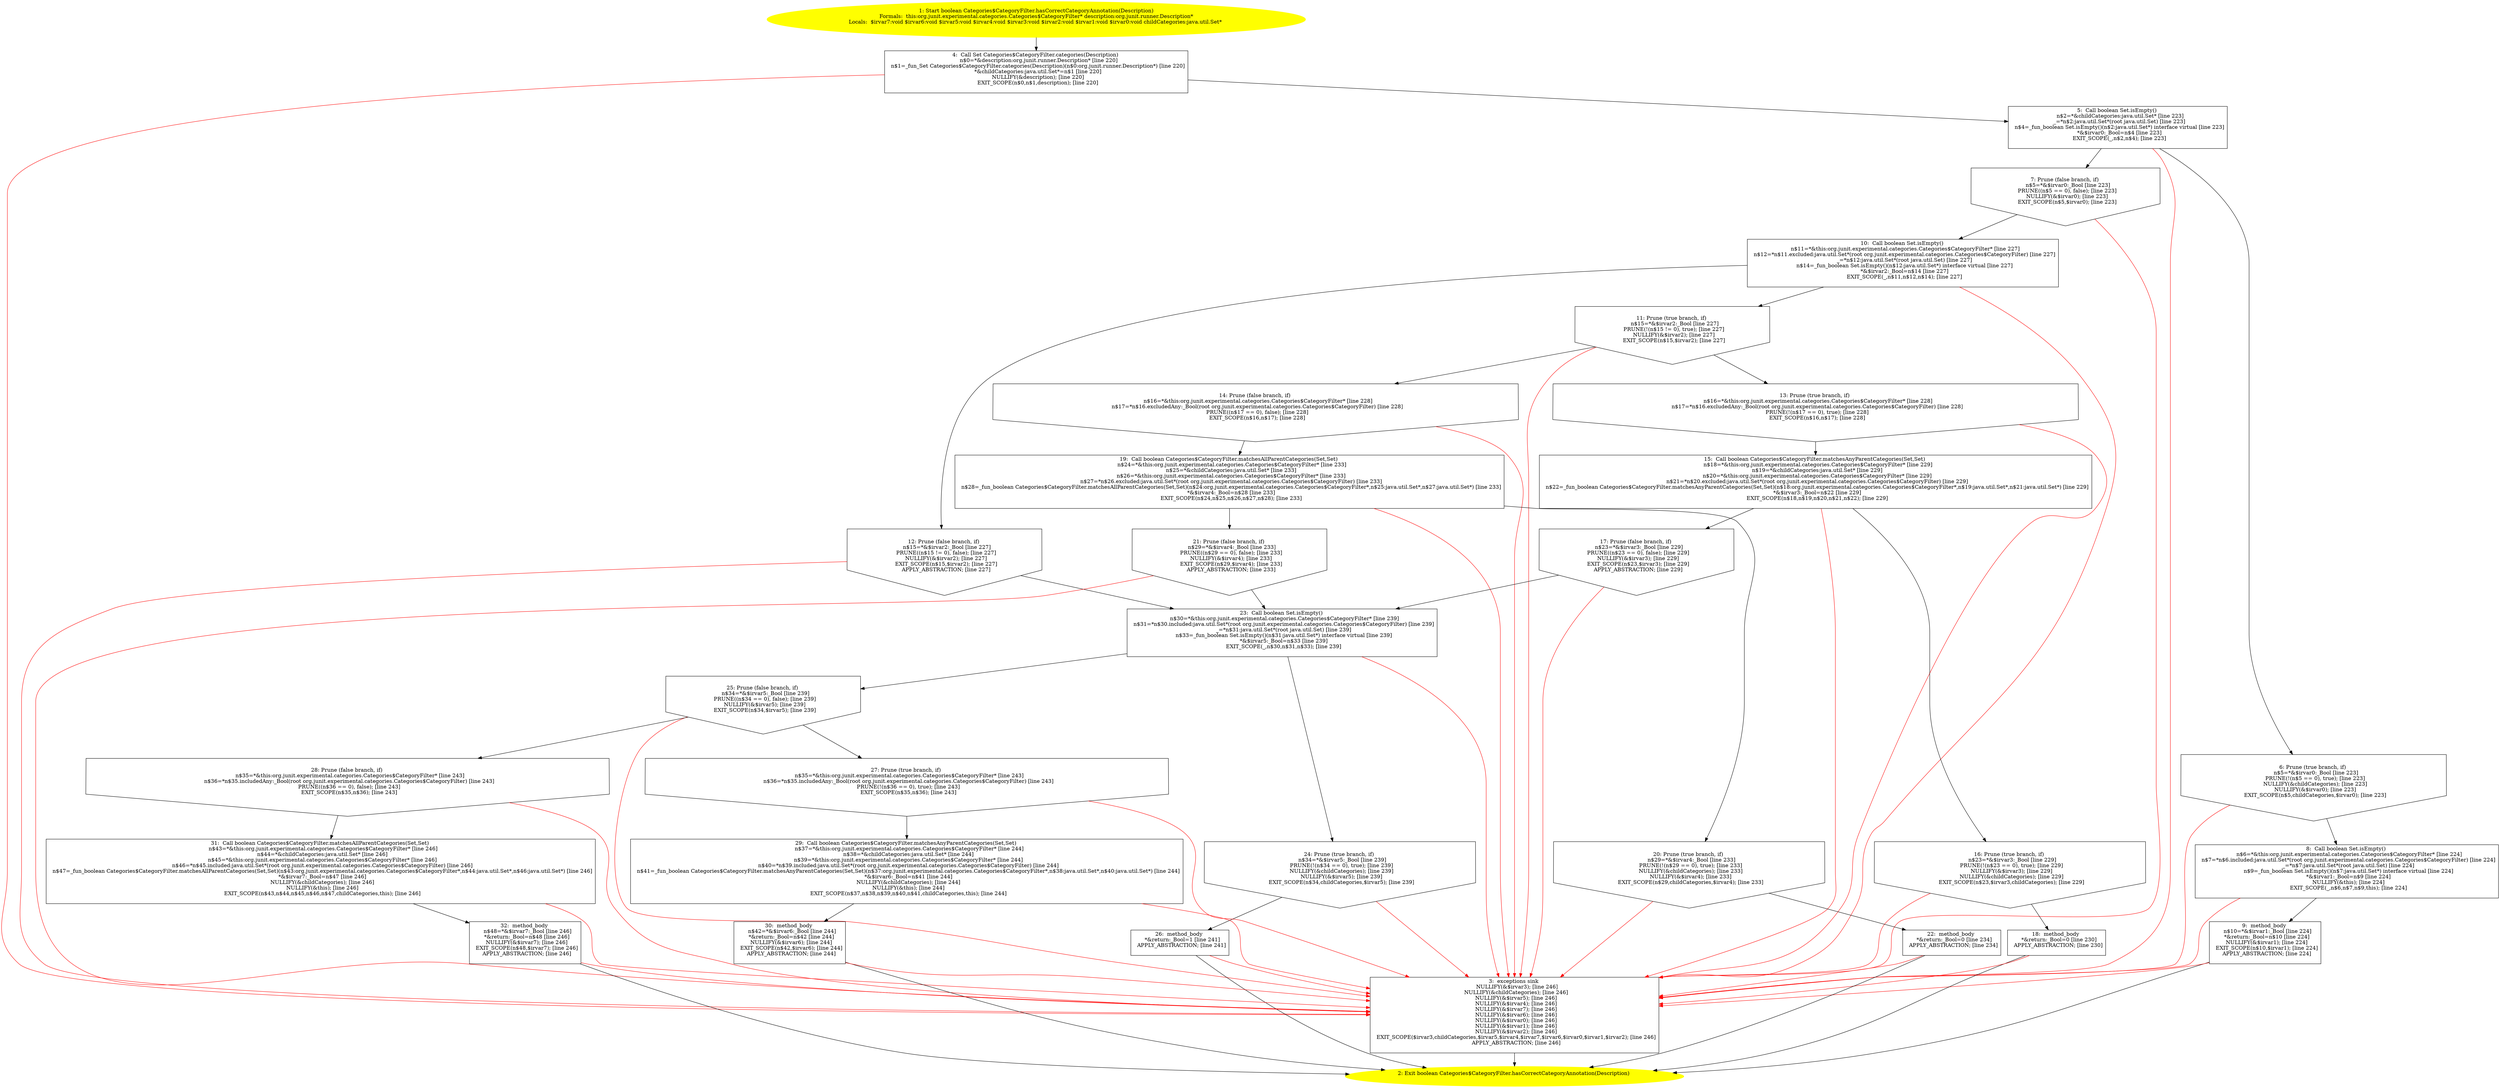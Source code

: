 /* @generated */
digraph cfg {
"org.junit.experimental.categories.Categories$CategoryFilter.hasCorrectCategoryAnnotation(org.junit.r.a3aa6013660fb75af1c0e346d9a8d7de_1" [label="1: Start boolean Categories$CategoryFilter.hasCorrectCategoryAnnotation(Description)\nFormals:  this:org.junit.experimental.categories.Categories$CategoryFilter* description:org.junit.runner.Description*\nLocals:  $irvar7:void $irvar6:void $irvar5:void $irvar4:void $irvar3:void $irvar2:void $irvar1:void $irvar0:void childCategories:java.util.Set* \n  " color=yellow style=filled]
	

	 "org.junit.experimental.categories.Categories$CategoryFilter.hasCorrectCategoryAnnotation(org.junit.r.a3aa6013660fb75af1c0e346d9a8d7de_1" -> "org.junit.experimental.categories.Categories$CategoryFilter.hasCorrectCategoryAnnotation(org.junit.r.a3aa6013660fb75af1c0e346d9a8d7de_4" ;
"org.junit.experimental.categories.Categories$CategoryFilter.hasCorrectCategoryAnnotation(org.junit.r.a3aa6013660fb75af1c0e346d9a8d7de_2" [label="2: Exit boolean Categories$CategoryFilter.hasCorrectCategoryAnnotation(Description) \n  " color=yellow style=filled]
	

"org.junit.experimental.categories.Categories$CategoryFilter.hasCorrectCategoryAnnotation(org.junit.r.a3aa6013660fb75af1c0e346d9a8d7de_3" [label="3:  exceptions sink \n   NULLIFY(&$irvar3); [line 246]\n  NULLIFY(&childCategories); [line 246]\n  NULLIFY(&$irvar5); [line 246]\n  NULLIFY(&$irvar4); [line 246]\n  NULLIFY(&$irvar7); [line 246]\n  NULLIFY(&$irvar6); [line 246]\n  NULLIFY(&$irvar0); [line 246]\n  NULLIFY(&$irvar1); [line 246]\n  NULLIFY(&$irvar2); [line 246]\n  EXIT_SCOPE($irvar3,childCategories,$irvar5,$irvar4,$irvar7,$irvar6,$irvar0,$irvar1,$irvar2); [line 246]\n  APPLY_ABSTRACTION; [line 246]\n " shape="box"]
	

	 "org.junit.experimental.categories.Categories$CategoryFilter.hasCorrectCategoryAnnotation(org.junit.r.a3aa6013660fb75af1c0e346d9a8d7de_3" -> "org.junit.experimental.categories.Categories$CategoryFilter.hasCorrectCategoryAnnotation(org.junit.r.a3aa6013660fb75af1c0e346d9a8d7de_2" ;
"org.junit.experimental.categories.Categories$CategoryFilter.hasCorrectCategoryAnnotation(org.junit.r.a3aa6013660fb75af1c0e346d9a8d7de_4" [label="4:  Call Set Categories$CategoryFilter.categories(Description) \n   n$0=*&description:org.junit.runner.Description* [line 220]\n  n$1=_fun_Set Categories$CategoryFilter.categories(Description)(n$0:org.junit.runner.Description*) [line 220]\n  *&childCategories:java.util.Set*=n$1 [line 220]\n  NULLIFY(&description); [line 220]\n  EXIT_SCOPE(n$0,n$1,description); [line 220]\n " shape="box"]
	

	 "org.junit.experimental.categories.Categories$CategoryFilter.hasCorrectCategoryAnnotation(org.junit.r.a3aa6013660fb75af1c0e346d9a8d7de_4" -> "org.junit.experimental.categories.Categories$CategoryFilter.hasCorrectCategoryAnnotation(org.junit.r.a3aa6013660fb75af1c0e346d9a8d7de_5" ;
	 "org.junit.experimental.categories.Categories$CategoryFilter.hasCorrectCategoryAnnotation(org.junit.r.a3aa6013660fb75af1c0e346d9a8d7de_4" -> "org.junit.experimental.categories.Categories$CategoryFilter.hasCorrectCategoryAnnotation(org.junit.r.a3aa6013660fb75af1c0e346d9a8d7de_3" [color="red" ];
"org.junit.experimental.categories.Categories$CategoryFilter.hasCorrectCategoryAnnotation(org.junit.r.a3aa6013660fb75af1c0e346d9a8d7de_5" [label="5:  Call boolean Set.isEmpty() \n   n$2=*&childCategories:java.util.Set* [line 223]\n  _=*n$2:java.util.Set*(root java.util.Set) [line 223]\n  n$4=_fun_boolean Set.isEmpty()(n$2:java.util.Set*) interface virtual [line 223]\n  *&$irvar0:_Bool=n$4 [line 223]\n  EXIT_SCOPE(_,n$2,n$4); [line 223]\n " shape="box"]
	

	 "org.junit.experimental.categories.Categories$CategoryFilter.hasCorrectCategoryAnnotation(org.junit.r.a3aa6013660fb75af1c0e346d9a8d7de_5" -> "org.junit.experimental.categories.Categories$CategoryFilter.hasCorrectCategoryAnnotation(org.junit.r.a3aa6013660fb75af1c0e346d9a8d7de_6" ;
	 "org.junit.experimental.categories.Categories$CategoryFilter.hasCorrectCategoryAnnotation(org.junit.r.a3aa6013660fb75af1c0e346d9a8d7de_5" -> "org.junit.experimental.categories.Categories$CategoryFilter.hasCorrectCategoryAnnotation(org.junit.r.a3aa6013660fb75af1c0e346d9a8d7de_7" ;
	 "org.junit.experimental.categories.Categories$CategoryFilter.hasCorrectCategoryAnnotation(org.junit.r.a3aa6013660fb75af1c0e346d9a8d7de_5" -> "org.junit.experimental.categories.Categories$CategoryFilter.hasCorrectCategoryAnnotation(org.junit.r.a3aa6013660fb75af1c0e346d9a8d7de_3" [color="red" ];
"org.junit.experimental.categories.Categories$CategoryFilter.hasCorrectCategoryAnnotation(org.junit.r.a3aa6013660fb75af1c0e346d9a8d7de_6" [label="6: Prune (true branch, if) \n   n$5=*&$irvar0:_Bool [line 223]\n  PRUNE(!(n$5 == 0), true); [line 223]\n  NULLIFY(&childCategories); [line 223]\n  NULLIFY(&$irvar0); [line 223]\n  EXIT_SCOPE(n$5,childCategories,$irvar0); [line 223]\n " shape="invhouse"]
	

	 "org.junit.experimental.categories.Categories$CategoryFilter.hasCorrectCategoryAnnotation(org.junit.r.a3aa6013660fb75af1c0e346d9a8d7de_6" -> "org.junit.experimental.categories.Categories$CategoryFilter.hasCorrectCategoryAnnotation(org.junit.r.a3aa6013660fb75af1c0e346d9a8d7de_8" ;
	 "org.junit.experimental.categories.Categories$CategoryFilter.hasCorrectCategoryAnnotation(org.junit.r.a3aa6013660fb75af1c0e346d9a8d7de_6" -> "org.junit.experimental.categories.Categories$CategoryFilter.hasCorrectCategoryAnnotation(org.junit.r.a3aa6013660fb75af1c0e346d9a8d7de_3" [color="red" ];
"org.junit.experimental.categories.Categories$CategoryFilter.hasCorrectCategoryAnnotation(org.junit.r.a3aa6013660fb75af1c0e346d9a8d7de_7" [label="7: Prune (false branch, if) \n   n$5=*&$irvar0:_Bool [line 223]\n  PRUNE((n$5 == 0), false); [line 223]\n  NULLIFY(&$irvar0); [line 223]\n  EXIT_SCOPE(n$5,$irvar0); [line 223]\n " shape="invhouse"]
	

	 "org.junit.experimental.categories.Categories$CategoryFilter.hasCorrectCategoryAnnotation(org.junit.r.a3aa6013660fb75af1c0e346d9a8d7de_7" -> "org.junit.experimental.categories.Categories$CategoryFilter.hasCorrectCategoryAnnotation(org.junit.r.a3aa6013660fb75af1c0e346d9a8d7de_10" ;
	 "org.junit.experimental.categories.Categories$CategoryFilter.hasCorrectCategoryAnnotation(org.junit.r.a3aa6013660fb75af1c0e346d9a8d7de_7" -> "org.junit.experimental.categories.Categories$CategoryFilter.hasCorrectCategoryAnnotation(org.junit.r.a3aa6013660fb75af1c0e346d9a8d7de_3" [color="red" ];
"org.junit.experimental.categories.Categories$CategoryFilter.hasCorrectCategoryAnnotation(org.junit.r.a3aa6013660fb75af1c0e346d9a8d7de_8" [label="8:  Call boolean Set.isEmpty() \n   n$6=*&this:org.junit.experimental.categories.Categories$CategoryFilter* [line 224]\n  n$7=*n$6.included:java.util.Set*(root org.junit.experimental.categories.Categories$CategoryFilter) [line 224]\n  _=*n$7:java.util.Set*(root java.util.Set) [line 224]\n  n$9=_fun_boolean Set.isEmpty()(n$7:java.util.Set*) interface virtual [line 224]\n  *&$irvar1:_Bool=n$9 [line 224]\n  NULLIFY(&this); [line 224]\n  EXIT_SCOPE(_,n$6,n$7,n$9,this); [line 224]\n " shape="box"]
	

	 "org.junit.experimental.categories.Categories$CategoryFilter.hasCorrectCategoryAnnotation(org.junit.r.a3aa6013660fb75af1c0e346d9a8d7de_8" -> "org.junit.experimental.categories.Categories$CategoryFilter.hasCorrectCategoryAnnotation(org.junit.r.a3aa6013660fb75af1c0e346d9a8d7de_9" ;
	 "org.junit.experimental.categories.Categories$CategoryFilter.hasCorrectCategoryAnnotation(org.junit.r.a3aa6013660fb75af1c0e346d9a8d7de_8" -> "org.junit.experimental.categories.Categories$CategoryFilter.hasCorrectCategoryAnnotation(org.junit.r.a3aa6013660fb75af1c0e346d9a8d7de_3" [color="red" ];
"org.junit.experimental.categories.Categories$CategoryFilter.hasCorrectCategoryAnnotation(org.junit.r.a3aa6013660fb75af1c0e346d9a8d7de_9" [label="9:  method_body \n   n$10=*&$irvar1:_Bool [line 224]\n  *&return:_Bool=n$10 [line 224]\n  NULLIFY(&$irvar1); [line 224]\n  EXIT_SCOPE(n$10,$irvar1); [line 224]\n  APPLY_ABSTRACTION; [line 224]\n " shape="box"]
	

	 "org.junit.experimental.categories.Categories$CategoryFilter.hasCorrectCategoryAnnotation(org.junit.r.a3aa6013660fb75af1c0e346d9a8d7de_9" -> "org.junit.experimental.categories.Categories$CategoryFilter.hasCorrectCategoryAnnotation(org.junit.r.a3aa6013660fb75af1c0e346d9a8d7de_2" ;
	 "org.junit.experimental.categories.Categories$CategoryFilter.hasCorrectCategoryAnnotation(org.junit.r.a3aa6013660fb75af1c0e346d9a8d7de_9" -> "org.junit.experimental.categories.Categories$CategoryFilter.hasCorrectCategoryAnnotation(org.junit.r.a3aa6013660fb75af1c0e346d9a8d7de_3" [color="red" ];
"org.junit.experimental.categories.Categories$CategoryFilter.hasCorrectCategoryAnnotation(org.junit.r.a3aa6013660fb75af1c0e346d9a8d7de_10" [label="10:  Call boolean Set.isEmpty() \n   n$11=*&this:org.junit.experimental.categories.Categories$CategoryFilter* [line 227]\n  n$12=*n$11.excluded:java.util.Set*(root org.junit.experimental.categories.Categories$CategoryFilter) [line 227]\n  _=*n$12:java.util.Set*(root java.util.Set) [line 227]\n  n$14=_fun_boolean Set.isEmpty()(n$12:java.util.Set*) interface virtual [line 227]\n  *&$irvar2:_Bool=n$14 [line 227]\n  EXIT_SCOPE(_,n$11,n$12,n$14); [line 227]\n " shape="box"]
	

	 "org.junit.experimental.categories.Categories$CategoryFilter.hasCorrectCategoryAnnotation(org.junit.r.a3aa6013660fb75af1c0e346d9a8d7de_10" -> "org.junit.experimental.categories.Categories$CategoryFilter.hasCorrectCategoryAnnotation(org.junit.r.a3aa6013660fb75af1c0e346d9a8d7de_11" ;
	 "org.junit.experimental.categories.Categories$CategoryFilter.hasCorrectCategoryAnnotation(org.junit.r.a3aa6013660fb75af1c0e346d9a8d7de_10" -> "org.junit.experimental.categories.Categories$CategoryFilter.hasCorrectCategoryAnnotation(org.junit.r.a3aa6013660fb75af1c0e346d9a8d7de_12" ;
	 "org.junit.experimental.categories.Categories$CategoryFilter.hasCorrectCategoryAnnotation(org.junit.r.a3aa6013660fb75af1c0e346d9a8d7de_10" -> "org.junit.experimental.categories.Categories$CategoryFilter.hasCorrectCategoryAnnotation(org.junit.r.a3aa6013660fb75af1c0e346d9a8d7de_3" [color="red" ];
"org.junit.experimental.categories.Categories$CategoryFilter.hasCorrectCategoryAnnotation(org.junit.r.a3aa6013660fb75af1c0e346d9a8d7de_11" [label="11: Prune (true branch, if) \n   n$15=*&$irvar2:_Bool [line 227]\n  PRUNE(!(n$15 != 0), true); [line 227]\n  NULLIFY(&$irvar2); [line 227]\n  EXIT_SCOPE(n$15,$irvar2); [line 227]\n " shape="invhouse"]
	

	 "org.junit.experimental.categories.Categories$CategoryFilter.hasCorrectCategoryAnnotation(org.junit.r.a3aa6013660fb75af1c0e346d9a8d7de_11" -> "org.junit.experimental.categories.Categories$CategoryFilter.hasCorrectCategoryAnnotation(org.junit.r.a3aa6013660fb75af1c0e346d9a8d7de_13" ;
	 "org.junit.experimental.categories.Categories$CategoryFilter.hasCorrectCategoryAnnotation(org.junit.r.a3aa6013660fb75af1c0e346d9a8d7de_11" -> "org.junit.experimental.categories.Categories$CategoryFilter.hasCorrectCategoryAnnotation(org.junit.r.a3aa6013660fb75af1c0e346d9a8d7de_14" ;
	 "org.junit.experimental.categories.Categories$CategoryFilter.hasCorrectCategoryAnnotation(org.junit.r.a3aa6013660fb75af1c0e346d9a8d7de_11" -> "org.junit.experimental.categories.Categories$CategoryFilter.hasCorrectCategoryAnnotation(org.junit.r.a3aa6013660fb75af1c0e346d9a8d7de_3" [color="red" ];
"org.junit.experimental.categories.Categories$CategoryFilter.hasCorrectCategoryAnnotation(org.junit.r.a3aa6013660fb75af1c0e346d9a8d7de_12" [label="12: Prune (false branch, if) \n   n$15=*&$irvar2:_Bool [line 227]\n  PRUNE((n$15 != 0), false); [line 227]\n  NULLIFY(&$irvar2); [line 227]\n  EXIT_SCOPE(n$15,$irvar2); [line 227]\n  APPLY_ABSTRACTION; [line 227]\n " shape="invhouse"]
	

	 "org.junit.experimental.categories.Categories$CategoryFilter.hasCorrectCategoryAnnotation(org.junit.r.a3aa6013660fb75af1c0e346d9a8d7de_12" -> "org.junit.experimental.categories.Categories$CategoryFilter.hasCorrectCategoryAnnotation(org.junit.r.a3aa6013660fb75af1c0e346d9a8d7de_23" ;
	 "org.junit.experimental.categories.Categories$CategoryFilter.hasCorrectCategoryAnnotation(org.junit.r.a3aa6013660fb75af1c0e346d9a8d7de_12" -> "org.junit.experimental.categories.Categories$CategoryFilter.hasCorrectCategoryAnnotation(org.junit.r.a3aa6013660fb75af1c0e346d9a8d7de_3" [color="red" ];
"org.junit.experimental.categories.Categories$CategoryFilter.hasCorrectCategoryAnnotation(org.junit.r.a3aa6013660fb75af1c0e346d9a8d7de_13" [label="13: Prune (true branch, if) \n   n$16=*&this:org.junit.experimental.categories.Categories$CategoryFilter* [line 228]\n  n$17=*n$16.excludedAny:_Bool(root org.junit.experimental.categories.Categories$CategoryFilter) [line 228]\n  PRUNE(!(n$17 == 0), true); [line 228]\n  EXIT_SCOPE(n$16,n$17); [line 228]\n " shape="invhouse"]
	

	 "org.junit.experimental.categories.Categories$CategoryFilter.hasCorrectCategoryAnnotation(org.junit.r.a3aa6013660fb75af1c0e346d9a8d7de_13" -> "org.junit.experimental.categories.Categories$CategoryFilter.hasCorrectCategoryAnnotation(org.junit.r.a3aa6013660fb75af1c0e346d9a8d7de_15" ;
	 "org.junit.experimental.categories.Categories$CategoryFilter.hasCorrectCategoryAnnotation(org.junit.r.a3aa6013660fb75af1c0e346d9a8d7de_13" -> "org.junit.experimental.categories.Categories$CategoryFilter.hasCorrectCategoryAnnotation(org.junit.r.a3aa6013660fb75af1c0e346d9a8d7de_3" [color="red" ];
"org.junit.experimental.categories.Categories$CategoryFilter.hasCorrectCategoryAnnotation(org.junit.r.a3aa6013660fb75af1c0e346d9a8d7de_14" [label="14: Prune (false branch, if) \n   n$16=*&this:org.junit.experimental.categories.Categories$CategoryFilter* [line 228]\n  n$17=*n$16.excludedAny:_Bool(root org.junit.experimental.categories.Categories$CategoryFilter) [line 228]\n  PRUNE((n$17 == 0), false); [line 228]\n  EXIT_SCOPE(n$16,n$17); [line 228]\n " shape="invhouse"]
	

	 "org.junit.experimental.categories.Categories$CategoryFilter.hasCorrectCategoryAnnotation(org.junit.r.a3aa6013660fb75af1c0e346d9a8d7de_14" -> "org.junit.experimental.categories.Categories$CategoryFilter.hasCorrectCategoryAnnotation(org.junit.r.a3aa6013660fb75af1c0e346d9a8d7de_19" ;
	 "org.junit.experimental.categories.Categories$CategoryFilter.hasCorrectCategoryAnnotation(org.junit.r.a3aa6013660fb75af1c0e346d9a8d7de_14" -> "org.junit.experimental.categories.Categories$CategoryFilter.hasCorrectCategoryAnnotation(org.junit.r.a3aa6013660fb75af1c0e346d9a8d7de_3" [color="red" ];
"org.junit.experimental.categories.Categories$CategoryFilter.hasCorrectCategoryAnnotation(org.junit.r.a3aa6013660fb75af1c0e346d9a8d7de_15" [label="15:  Call boolean Categories$CategoryFilter.matchesAnyParentCategories(Set,Set) \n   n$18=*&this:org.junit.experimental.categories.Categories$CategoryFilter* [line 229]\n  n$19=*&childCategories:java.util.Set* [line 229]\n  n$20=*&this:org.junit.experimental.categories.Categories$CategoryFilter* [line 229]\n  n$21=*n$20.excluded:java.util.Set*(root org.junit.experimental.categories.Categories$CategoryFilter) [line 229]\n  n$22=_fun_boolean Categories$CategoryFilter.matchesAnyParentCategories(Set,Set)(n$18:org.junit.experimental.categories.Categories$CategoryFilter*,n$19:java.util.Set*,n$21:java.util.Set*) [line 229]\n  *&$irvar3:_Bool=n$22 [line 229]\n  EXIT_SCOPE(n$18,n$19,n$20,n$21,n$22); [line 229]\n " shape="box"]
	

	 "org.junit.experimental.categories.Categories$CategoryFilter.hasCorrectCategoryAnnotation(org.junit.r.a3aa6013660fb75af1c0e346d9a8d7de_15" -> "org.junit.experimental.categories.Categories$CategoryFilter.hasCorrectCategoryAnnotation(org.junit.r.a3aa6013660fb75af1c0e346d9a8d7de_16" ;
	 "org.junit.experimental.categories.Categories$CategoryFilter.hasCorrectCategoryAnnotation(org.junit.r.a3aa6013660fb75af1c0e346d9a8d7de_15" -> "org.junit.experimental.categories.Categories$CategoryFilter.hasCorrectCategoryAnnotation(org.junit.r.a3aa6013660fb75af1c0e346d9a8d7de_17" ;
	 "org.junit.experimental.categories.Categories$CategoryFilter.hasCorrectCategoryAnnotation(org.junit.r.a3aa6013660fb75af1c0e346d9a8d7de_15" -> "org.junit.experimental.categories.Categories$CategoryFilter.hasCorrectCategoryAnnotation(org.junit.r.a3aa6013660fb75af1c0e346d9a8d7de_3" [color="red" ];
"org.junit.experimental.categories.Categories$CategoryFilter.hasCorrectCategoryAnnotation(org.junit.r.a3aa6013660fb75af1c0e346d9a8d7de_16" [label="16: Prune (true branch, if) \n   n$23=*&$irvar3:_Bool [line 229]\n  PRUNE(!(n$23 == 0), true); [line 229]\n  NULLIFY(&$irvar3); [line 229]\n  NULLIFY(&childCategories); [line 229]\n  EXIT_SCOPE(n$23,$irvar3,childCategories); [line 229]\n " shape="invhouse"]
	

	 "org.junit.experimental.categories.Categories$CategoryFilter.hasCorrectCategoryAnnotation(org.junit.r.a3aa6013660fb75af1c0e346d9a8d7de_16" -> "org.junit.experimental.categories.Categories$CategoryFilter.hasCorrectCategoryAnnotation(org.junit.r.a3aa6013660fb75af1c0e346d9a8d7de_18" ;
	 "org.junit.experimental.categories.Categories$CategoryFilter.hasCorrectCategoryAnnotation(org.junit.r.a3aa6013660fb75af1c0e346d9a8d7de_16" -> "org.junit.experimental.categories.Categories$CategoryFilter.hasCorrectCategoryAnnotation(org.junit.r.a3aa6013660fb75af1c0e346d9a8d7de_3" [color="red" ];
"org.junit.experimental.categories.Categories$CategoryFilter.hasCorrectCategoryAnnotation(org.junit.r.a3aa6013660fb75af1c0e346d9a8d7de_17" [label="17: Prune (false branch, if) \n   n$23=*&$irvar3:_Bool [line 229]\n  PRUNE((n$23 == 0), false); [line 229]\n  NULLIFY(&$irvar3); [line 229]\n  EXIT_SCOPE(n$23,$irvar3); [line 229]\n  APPLY_ABSTRACTION; [line 229]\n " shape="invhouse"]
	

	 "org.junit.experimental.categories.Categories$CategoryFilter.hasCorrectCategoryAnnotation(org.junit.r.a3aa6013660fb75af1c0e346d9a8d7de_17" -> "org.junit.experimental.categories.Categories$CategoryFilter.hasCorrectCategoryAnnotation(org.junit.r.a3aa6013660fb75af1c0e346d9a8d7de_23" ;
	 "org.junit.experimental.categories.Categories$CategoryFilter.hasCorrectCategoryAnnotation(org.junit.r.a3aa6013660fb75af1c0e346d9a8d7de_17" -> "org.junit.experimental.categories.Categories$CategoryFilter.hasCorrectCategoryAnnotation(org.junit.r.a3aa6013660fb75af1c0e346d9a8d7de_3" [color="red" ];
"org.junit.experimental.categories.Categories$CategoryFilter.hasCorrectCategoryAnnotation(org.junit.r.a3aa6013660fb75af1c0e346d9a8d7de_18" [label="18:  method_body \n   *&return:_Bool=0 [line 230]\n  APPLY_ABSTRACTION; [line 230]\n " shape="box"]
	

	 "org.junit.experimental.categories.Categories$CategoryFilter.hasCorrectCategoryAnnotation(org.junit.r.a3aa6013660fb75af1c0e346d9a8d7de_18" -> "org.junit.experimental.categories.Categories$CategoryFilter.hasCorrectCategoryAnnotation(org.junit.r.a3aa6013660fb75af1c0e346d9a8d7de_2" ;
	 "org.junit.experimental.categories.Categories$CategoryFilter.hasCorrectCategoryAnnotation(org.junit.r.a3aa6013660fb75af1c0e346d9a8d7de_18" -> "org.junit.experimental.categories.Categories$CategoryFilter.hasCorrectCategoryAnnotation(org.junit.r.a3aa6013660fb75af1c0e346d9a8d7de_3" [color="red" ];
"org.junit.experimental.categories.Categories$CategoryFilter.hasCorrectCategoryAnnotation(org.junit.r.a3aa6013660fb75af1c0e346d9a8d7de_19" [label="19:  Call boolean Categories$CategoryFilter.matchesAllParentCategories(Set,Set) \n   n$24=*&this:org.junit.experimental.categories.Categories$CategoryFilter* [line 233]\n  n$25=*&childCategories:java.util.Set* [line 233]\n  n$26=*&this:org.junit.experimental.categories.Categories$CategoryFilter* [line 233]\n  n$27=*n$26.excluded:java.util.Set*(root org.junit.experimental.categories.Categories$CategoryFilter) [line 233]\n  n$28=_fun_boolean Categories$CategoryFilter.matchesAllParentCategories(Set,Set)(n$24:org.junit.experimental.categories.Categories$CategoryFilter*,n$25:java.util.Set*,n$27:java.util.Set*) [line 233]\n  *&$irvar4:_Bool=n$28 [line 233]\n  EXIT_SCOPE(n$24,n$25,n$26,n$27,n$28); [line 233]\n " shape="box"]
	

	 "org.junit.experimental.categories.Categories$CategoryFilter.hasCorrectCategoryAnnotation(org.junit.r.a3aa6013660fb75af1c0e346d9a8d7de_19" -> "org.junit.experimental.categories.Categories$CategoryFilter.hasCorrectCategoryAnnotation(org.junit.r.a3aa6013660fb75af1c0e346d9a8d7de_20" ;
	 "org.junit.experimental.categories.Categories$CategoryFilter.hasCorrectCategoryAnnotation(org.junit.r.a3aa6013660fb75af1c0e346d9a8d7de_19" -> "org.junit.experimental.categories.Categories$CategoryFilter.hasCorrectCategoryAnnotation(org.junit.r.a3aa6013660fb75af1c0e346d9a8d7de_21" ;
	 "org.junit.experimental.categories.Categories$CategoryFilter.hasCorrectCategoryAnnotation(org.junit.r.a3aa6013660fb75af1c0e346d9a8d7de_19" -> "org.junit.experimental.categories.Categories$CategoryFilter.hasCorrectCategoryAnnotation(org.junit.r.a3aa6013660fb75af1c0e346d9a8d7de_3" [color="red" ];
"org.junit.experimental.categories.Categories$CategoryFilter.hasCorrectCategoryAnnotation(org.junit.r.a3aa6013660fb75af1c0e346d9a8d7de_20" [label="20: Prune (true branch, if) \n   n$29=*&$irvar4:_Bool [line 233]\n  PRUNE(!(n$29 == 0), true); [line 233]\n  NULLIFY(&childCategories); [line 233]\n  NULLIFY(&$irvar4); [line 233]\n  EXIT_SCOPE(n$29,childCategories,$irvar4); [line 233]\n " shape="invhouse"]
	

	 "org.junit.experimental.categories.Categories$CategoryFilter.hasCorrectCategoryAnnotation(org.junit.r.a3aa6013660fb75af1c0e346d9a8d7de_20" -> "org.junit.experimental.categories.Categories$CategoryFilter.hasCorrectCategoryAnnotation(org.junit.r.a3aa6013660fb75af1c0e346d9a8d7de_22" ;
	 "org.junit.experimental.categories.Categories$CategoryFilter.hasCorrectCategoryAnnotation(org.junit.r.a3aa6013660fb75af1c0e346d9a8d7de_20" -> "org.junit.experimental.categories.Categories$CategoryFilter.hasCorrectCategoryAnnotation(org.junit.r.a3aa6013660fb75af1c0e346d9a8d7de_3" [color="red" ];
"org.junit.experimental.categories.Categories$CategoryFilter.hasCorrectCategoryAnnotation(org.junit.r.a3aa6013660fb75af1c0e346d9a8d7de_21" [label="21: Prune (false branch, if) \n   n$29=*&$irvar4:_Bool [line 233]\n  PRUNE((n$29 == 0), false); [line 233]\n  NULLIFY(&$irvar4); [line 233]\n  EXIT_SCOPE(n$29,$irvar4); [line 233]\n  APPLY_ABSTRACTION; [line 233]\n " shape="invhouse"]
	

	 "org.junit.experimental.categories.Categories$CategoryFilter.hasCorrectCategoryAnnotation(org.junit.r.a3aa6013660fb75af1c0e346d9a8d7de_21" -> "org.junit.experimental.categories.Categories$CategoryFilter.hasCorrectCategoryAnnotation(org.junit.r.a3aa6013660fb75af1c0e346d9a8d7de_23" ;
	 "org.junit.experimental.categories.Categories$CategoryFilter.hasCorrectCategoryAnnotation(org.junit.r.a3aa6013660fb75af1c0e346d9a8d7de_21" -> "org.junit.experimental.categories.Categories$CategoryFilter.hasCorrectCategoryAnnotation(org.junit.r.a3aa6013660fb75af1c0e346d9a8d7de_3" [color="red" ];
"org.junit.experimental.categories.Categories$CategoryFilter.hasCorrectCategoryAnnotation(org.junit.r.a3aa6013660fb75af1c0e346d9a8d7de_22" [label="22:  method_body \n   *&return:_Bool=0 [line 234]\n  APPLY_ABSTRACTION; [line 234]\n " shape="box"]
	

	 "org.junit.experimental.categories.Categories$CategoryFilter.hasCorrectCategoryAnnotation(org.junit.r.a3aa6013660fb75af1c0e346d9a8d7de_22" -> "org.junit.experimental.categories.Categories$CategoryFilter.hasCorrectCategoryAnnotation(org.junit.r.a3aa6013660fb75af1c0e346d9a8d7de_2" ;
	 "org.junit.experimental.categories.Categories$CategoryFilter.hasCorrectCategoryAnnotation(org.junit.r.a3aa6013660fb75af1c0e346d9a8d7de_22" -> "org.junit.experimental.categories.Categories$CategoryFilter.hasCorrectCategoryAnnotation(org.junit.r.a3aa6013660fb75af1c0e346d9a8d7de_3" [color="red" ];
"org.junit.experimental.categories.Categories$CategoryFilter.hasCorrectCategoryAnnotation(org.junit.r.a3aa6013660fb75af1c0e346d9a8d7de_23" [label="23:  Call boolean Set.isEmpty() \n   n$30=*&this:org.junit.experimental.categories.Categories$CategoryFilter* [line 239]\n  n$31=*n$30.included:java.util.Set*(root org.junit.experimental.categories.Categories$CategoryFilter) [line 239]\n  _=*n$31:java.util.Set*(root java.util.Set) [line 239]\n  n$33=_fun_boolean Set.isEmpty()(n$31:java.util.Set*) interface virtual [line 239]\n  *&$irvar5:_Bool=n$33 [line 239]\n  EXIT_SCOPE(_,n$30,n$31,n$33); [line 239]\n " shape="box"]
	

	 "org.junit.experimental.categories.Categories$CategoryFilter.hasCorrectCategoryAnnotation(org.junit.r.a3aa6013660fb75af1c0e346d9a8d7de_23" -> "org.junit.experimental.categories.Categories$CategoryFilter.hasCorrectCategoryAnnotation(org.junit.r.a3aa6013660fb75af1c0e346d9a8d7de_24" ;
	 "org.junit.experimental.categories.Categories$CategoryFilter.hasCorrectCategoryAnnotation(org.junit.r.a3aa6013660fb75af1c0e346d9a8d7de_23" -> "org.junit.experimental.categories.Categories$CategoryFilter.hasCorrectCategoryAnnotation(org.junit.r.a3aa6013660fb75af1c0e346d9a8d7de_25" ;
	 "org.junit.experimental.categories.Categories$CategoryFilter.hasCorrectCategoryAnnotation(org.junit.r.a3aa6013660fb75af1c0e346d9a8d7de_23" -> "org.junit.experimental.categories.Categories$CategoryFilter.hasCorrectCategoryAnnotation(org.junit.r.a3aa6013660fb75af1c0e346d9a8d7de_3" [color="red" ];
"org.junit.experimental.categories.Categories$CategoryFilter.hasCorrectCategoryAnnotation(org.junit.r.a3aa6013660fb75af1c0e346d9a8d7de_24" [label="24: Prune (true branch, if) \n   n$34=*&$irvar5:_Bool [line 239]\n  PRUNE(!(n$34 == 0), true); [line 239]\n  NULLIFY(&childCategories); [line 239]\n  NULLIFY(&$irvar5); [line 239]\n  EXIT_SCOPE(n$34,childCategories,$irvar5); [line 239]\n " shape="invhouse"]
	

	 "org.junit.experimental.categories.Categories$CategoryFilter.hasCorrectCategoryAnnotation(org.junit.r.a3aa6013660fb75af1c0e346d9a8d7de_24" -> "org.junit.experimental.categories.Categories$CategoryFilter.hasCorrectCategoryAnnotation(org.junit.r.a3aa6013660fb75af1c0e346d9a8d7de_26" ;
	 "org.junit.experimental.categories.Categories$CategoryFilter.hasCorrectCategoryAnnotation(org.junit.r.a3aa6013660fb75af1c0e346d9a8d7de_24" -> "org.junit.experimental.categories.Categories$CategoryFilter.hasCorrectCategoryAnnotation(org.junit.r.a3aa6013660fb75af1c0e346d9a8d7de_3" [color="red" ];
"org.junit.experimental.categories.Categories$CategoryFilter.hasCorrectCategoryAnnotation(org.junit.r.a3aa6013660fb75af1c0e346d9a8d7de_25" [label="25: Prune (false branch, if) \n   n$34=*&$irvar5:_Bool [line 239]\n  PRUNE((n$34 == 0), false); [line 239]\n  NULLIFY(&$irvar5); [line 239]\n  EXIT_SCOPE(n$34,$irvar5); [line 239]\n " shape="invhouse"]
	

	 "org.junit.experimental.categories.Categories$CategoryFilter.hasCorrectCategoryAnnotation(org.junit.r.a3aa6013660fb75af1c0e346d9a8d7de_25" -> "org.junit.experimental.categories.Categories$CategoryFilter.hasCorrectCategoryAnnotation(org.junit.r.a3aa6013660fb75af1c0e346d9a8d7de_27" ;
	 "org.junit.experimental.categories.Categories$CategoryFilter.hasCorrectCategoryAnnotation(org.junit.r.a3aa6013660fb75af1c0e346d9a8d7de_25" -> "org.junit.experimental.categories.Categories$CategoryFilter.hasCorrectCategoryAnnotation(org.junit.r.a3aa6013660fb75af1c0e346d9a8d7de_28" ;
	 "org.junit.experimental.categories.Categories$CategoryFilter.hasCorrectCategoryAnnotation(org.junit.r.a3aa6013660fb75af1c0e346d9a8d7de_25" -> "org.junit.experimental.categories.Categories$CategoryFilter.hasCorrectCategoryAnnotation(org.junit.r.a3aa6013660fb75af1c0e346d9a8d7de_3" [color="red" ];
"org.junit.experimental.categories.Categories$CategoryFilter.hasCorrectCategoryAnnotation(org.junit.r.a3aa6013660fb75af1c0e346d9a8d7de_26" [label="26:  method_body \n   *&return:_Bool=1 [line 241]\n  APPLY_ABSTRACTION; [line 241]\n " shape="box"]
	

	 "org.junit.experimental.categories.Categories$CategoryFilter.hasCorrectCategoryAnnotation(org.junit.r.a3aa6013660fb75af1c0e346d9a8d7de_26" -> "org.junit.experimental.categories.Categories$CategoryFilter.hasCorrectCategoryAnnotation(org.junit.r.a3aa6013660fb75af1c0e346d9a8d7de_2" ;
	 "org.junit.experimental.categories.Categories$CategoryFilter.hasCorrectCategoryAnnotation(org.junit.r.a3aa6013660fb75af1c0e346d9a8d7de_26" -> "org.junit.experimental.categories.Categories$CategoryFilter.hasCorrectCategoryAnnotation(org.junit.r.a3aa6013660fb75af1c0e346d9a8d7de_3" [color="red" ];
"org.junit.experimental.categories.Categories$CategoryFilter.hasCorrectCategoryAnnotation(org.junit.r.a3aa6013660fb75af1c0e346d9a8d7de_27" [label="27: Prune (true branch, if) \n   n$35=*&this:org.junit.experimental.categories.Categories$CategoryFilter* [line 243]\n  n$36=*n$35.includedAny:_Bool(root org.junit.experimental.categories.Categories$CategoryFilter) [line 243]\n  PRUNE(!(n$36 == 0), true); [line 243]\n  EXIT_SCOPE(n$35,n$36); [line 243]\n " shape="invhouse"]
	

	 "org.junit.experimental.categories.Categories$CategoryFilter.hasCorrectCategoryAnnotation(org.junit.r.a3aa6013660fb75af1c0e346d9a8d7de_27" -> "org.junit.experimental.categories.Categories$CategoryFilter.hasCorrectCategoryAnnotation(org.junit.r.a3aa6013660fb75af1c0e346d9a8d7de_29" ;
	 "org.junit.experimental.categories.Categories$CategoryFilter.hasCorrectCategoryAnnotation(org.junit.r.a3aa6013660fb75af1c0e346d9a8d7de_27" -> "org.junit.experimental.categories.Categories$CategoryFilter.hasCorrectCategoryAnnotation(org.junit.r.a3aa6013660fb75af1c0e346d9a8d7de_3" [color="red" ];
"org.junit.experimental.categories.Categories$CategoryFilter.hasCorrectCategoryAnnotation(org.junit.r.a3aa6013660fb75af1c0e346d9a8d7de_28" [label="28: Prune (false branch, if) \n   n$35=*&this:org.junit.experimental.categories.Categories$CategoryFilter* [line 243]\n  n$36=*n$35.includedAny:_Bool(root org.junit.experimental.categories.Categories$CategoryFilter) [line 243]\n  PRUNE((n$36 == 0), false); [line 243]\n  EXIT_SCOPE(n$35,n$36); [line 243]\n " shape="invhouse"]
	

	 "org.junit.experimental.categories.Categories$CategoryFilter.hasCorrectCategoryAnnotation(org.junit.r.a3aa6013660fb75af1c0e346d9a8d7de_28" -> "org.junit.experimental.categories.Categories$CategoryFilter.hasCorrectCategoryAnnotation(org.junit.r.a3aa6013660fb75af1c0e346d9a8d7de_31" ;
	 "org.junit.experimental.categories.Categories$CategoryFilter.hasCorrectCategoryAnnotation(org.junit.r.a3aa6013660fb75af1c0e346d9a8d7de_28" -> "org.junit.experimental.categories.Categories$CategoryFilter.hasCorrectCategoryAnnotation(org.junit.r.a3aa6013660fb75af1c0e346d9a8d7de_3" [color="red" ];
"org.junit.experimental.categories.Categories$CategoryFilter.hasCorrectCategoryAnnotation(org.junit.r.a3aa6013660fb75af1c0e346d9a8d7de_29" [label="29:  Call boolean Categories$CategoryFilter.matchesAnyParentCategories(Set,Set) \n   n$37=*&this:org.junit.experimental.categories.Categories$CategoryFilter* [line 244]\n  n$38=*&childCategories:java.util.Set* [line 244]\n  n$39=*&this:org.junit.experimental.categories.Categories$CategoryFilter* [line 244]\n  n$40=*n$39.included:java.util.Set*(root org.junit.experimental.categories.Categories$CategoryFilter) [line 244]\n  n$41=_fun_boolean Categories$CategoryFilter.matchesAnyParentCategories(Set,Set)(n$37:org.junit.experimental.categories.Categories$CategoryFilter*,n$38:java.util.Set*,n$40:java.util.Set*) [line 244]\n  *&$irvar6:_Bool=n$41 [line 244]\n  NULLIFY(&childCategories); [line 244]\n  NULLIFY(&this); [line 244]\n  EXIT_SCOPE(n$37,n$38,n$39,n$40,n$41,childCategories,this); [line 244]\n " shape="box"]
	

	 "org.junit.experimental.categories.Categories$CategoryFilter.hasCorrectCategoryAnnotation(org.junit.r.a3aa6013660fb75af1c0e346d9a8d7de_29" -> "org.junit.experimental.categories.Categories$CategoryFilter.hasCorrectCategoryAnnotation(org.junit.r.a3aa6013660fb75af1c0e346d9a8d7de_30" ;
	 "org.junit.experimental.categories.Categories$CategoryFilter.hasCorrectCategoryAnnotation(org.junit.r.a3aa6013660fb75af1c0e346d9a8d7de_29" -> "org.junit.experimental.categories.Categories$CategoryFilter.hasCorrectCategoryAnnotation(org.junit.r.a3aa6013660fb75af1c0e346d9a8d7de_3" [color="red" ];
"org.junit.experimental.categories.Categories$CategoryFilter.hasCorrectCategoryAnnotation(org.junit.r.a3aa6013660fb75af1c0e346d9a8d7de_30" [label="30:  method_body \n   n$42=*&$irvar6:_Bool [line 244]\n  *&return:_Bool=n$42 [line 244]\n  NULLIFY(&$irvar6); [line 244]\n  EXIT_SCOPE(n$42,$irvar6); [line 244]\n  APPLY_ABSTRACTION; [line 244]\n " shape="box"]
	

	 "org.junit.experimental.categories.Categories$CategoryFilter.hasCorrectCategoryAnnotation(org.junit.r.a3aa6013660fb75af1c0e346d9a8d7de_30" -> "org.junit.experimental.categories.Categories$CategoryFilter.hasCorrectCategoryAnnotation(org.junit.r.a3aa6013660fb75af1c0e346d9a8d7de_2" ;
	 "org.junit.experimental.categories.Categories$CategoryFilter.hasCorrectCategoryAnnotation(org.junit.r.a3aa6013660fb75af1c0e346d9a8d7de_30" -> "org.junit.experimental.categories.Categories$CategoryFilter.hasCorrectCategoryAnnotation(org.junit.r.a3aa6013660fb75af1c0e346d9a8d7de_3" [color="red" ];
"org.junit.experimental.categories.Categories$CategoryFilter.hasCorrectCategoryAnnotation(org.junit.r.a3aa6013660fb75af1c0e346d9a8d7de_31" [label="31:  Call boolean Categories$CategoryFilter.matchesAllParentCategories(Set,Set) \n   n$43=*&this:org.junit.experimental.categories.Categories$CategoryFilter* [line 246]\n  n$44=*&childCategories:java.util.Set* [line 246]\n  n$45=*&this:org.junit.experimental.categories.Categories$CategoryFilter* [line 246]\n  n$46=*n$45.included:java.util.Set*(root org.junit.experimental.categories.Categories$CategoryFilter) [line 246]\n  n$47=_fun_boolean Categories$CategoryFilter.matchesAllParentCategories(Set,Set)(n$43:org.junit.experimental.categories.Categories$CategoryFilter*,n$44:java.util.Set*,n$46:java.util.Set*) [line 246]\n  *&$irvar7:_Bool=n$47 [line 246]\n  NULLIFY(&childCategories); [line 246]\n  NULLIFY(&this); [line 246]\n  EXIT_SCOPE(n$43,n$44,n$45,n$46,n$47,childCategories,this); [line 246]\n " shape="box"]
	

	 "org.junit.experimental.categories.Categories$CategoryFilter.hasCorrectCategoryAnnotation(org.junit.r.a3aa6013660fb75af1c0e346d9a8d7de_31" -> "org.junit.experimental.categories.Categories$CategoryFilter.hasCorrectCategoryAnnotation(org.junit.r.a3aa6013660fb75af1c0e346d9a8d7de_32" ;
	 "org.junit.experimental.categories.Categories$CategoryFilter.hasCorrectCategoryAnnotation(org.junit.r.a3aa6013660fb75af1c0e346d9a8d7de_31" -> "org.junit.experimental.categories.Categories$CategoryFilter.hasCorrectCategoryAnnotation(org.junit.r.a3aa6013660fb75af1c0e346d9a8d7de_3" [color="red" ];
"org.junit.experimental.categories.Categories$CategoryFilter.hasCorrectCategoryAnnotation(org.junit.r.a3aa6013660fb75af1c0e346d9a8d7de_32" [label="32:  method_body \n   n$48=*&$irvar7:_Bool [line 246]\n  *&return:_Bool=n$48 [line 246]\n  NULLIFY(&$irvar7); [line 246]\n  EXIT_SCOPE(n$48,$irvar7); [line 246]\n  APPLY_ABSTRACTION; [line 246]\n " shape="box"]
	

	 "org.junit.experimental.categories.Categories$CategoryFilter.hasCorrectCategoryAnnotation(org.junit.r.a3aa6013660fb75af1c0e346d9a8d7de_32" -> "org.junit.experimental.categories.Categories$CategoryFilter.hasCorrectCategoryAnnotation(org.junit.r.a3aa6013660fb75af1c0e346d9a8d7de_2" ;
	 "org.junit.experimental.categories.Categories$CategoryFilter.hasCorrectCategoryAnnotation(org.junit.r.a3aa6013660fb75af1c0e346d9a8d7de_32" -> "org.junit.experimental.categories.Categories$CategoryFilter.hasCorrectCategoryAnnotation(org.junit.r.a3aa6013660fb75af1c0e346d9a8d7de_3" [color="red" ];
}
